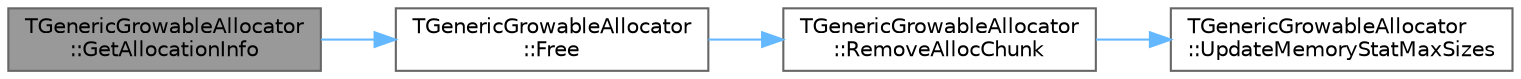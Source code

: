digraph "TGenericGrowableAllocator::GetAllocationInfo"
{
 // INTERACTIVE_SVG=YES
 // LATEX_PDF_SIZE
  bgcolor="transparent";
  edge [fontname=Helvetica,fontsize=10,labelfontname=Helvetica,labelfontsize=10];
  node [fontname=Helvetica,fontsize=10,shape=box,height=0.2,width=0.4];
  rankdir="LR";
  Node1 [id="Node000001",label="TGenericGrowableAllocator\l::GetAllocationInfo",height=0.2,width=0.4,color="gray40", fillcolor="grey60", style="filled", fontcolor="black",tooltip=" "];
  Node1 -> Node2 [id="edge1_Node000001_Node000002",color="steelblue1",style="solid",tooltip=" "];
  Node2 [id="Node000002",label="TGenericGrowableAllocator\l::Free",height=0.2,width=0.4,color="grey40", fillcolor="white", style="filled",URL="$db/d9f/classTGenericGrowableAllocator.html#ae5a5d23ddb8d3460b5892b307f7a4f94",tooltip=" "];
  Node2 -> Node3 [id="edge2_Node000002_Node000003",color="steelblue1",style="solid",tooltip=" "];
  Node3 [id="Node000003",label="TGenericGrowableAllocator\l::RemoveAllocChunk",height=0.2,width=0.4,color="grey40", fillcolor="white", style="filled",URL="$db/d9f/classTGenericGrowableAllocator.html#a68999141d69a06789f4ecf4e99a522ab",tooltip="Removes an existing allocated chunk."];
  Node3 -> Node4 [id="edge3_Node000003_Node000004",color="steelblue1",style="solid",tooltip=" "];
  Node4 [id="Node000004",label="TGenericGrowableAllocator\l::UpdateMemoryStatMaxSizes",height=0.2,width=0.4,color="grey40", fillcolor="white", style="filled",URL="$db/d9f/classTGenericGrowableAllocator.html#a3aa90126a347e3f5abecb89ea27bade7",tooltip="Updates the memory stat max sizes when chunks are added/removed."];
}

